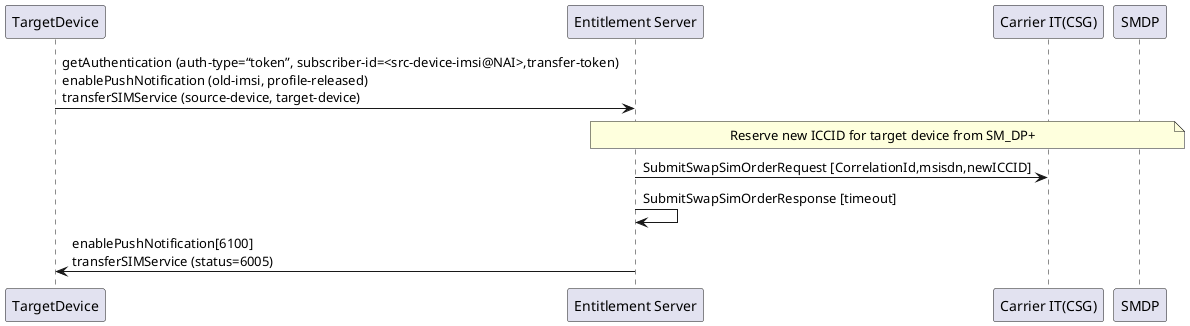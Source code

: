@startuml Magnolia-Digi

participant TargetDevice
participant "Entitlement Server" as ES
participant "Carrier IT(CSG)" as CSG

TargetDevice -> ES: getAuthentication (auth-type=“token”, subscriber-id=<src-device-imsi@NAI>,transfer-token)\nenablePushNotification (old-imsi, profile-released)\ntransferSIMService (source-device, target-device)
note over ES,SMDP: Reserve new ICCID for target device from SM_DP+

ES -> CSG: SubmitSwapSimOrderRequest [CorrelationId,msisdn,newICCID]
ES -> ES: SubmitSwapSimOrderResponse [timeout]
ES -> TargetDevice: enablePushNotification[6100]\ntransferSIMService (status=6005)

@enduml